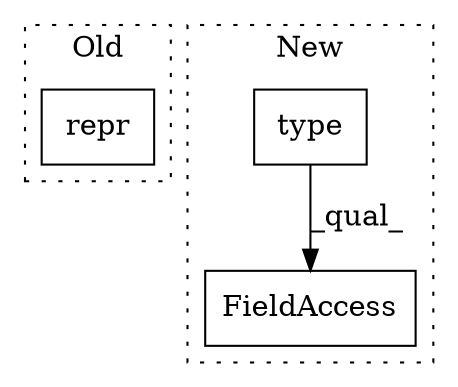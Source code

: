 digraph G {
subgraph cluster0 {
1 [label="repr" a="32" s="1036,1045" l="5,1" shape="box"];
label = "Old";
style="dotted";
}
subgraph cluster1 {
2 [label="type" a="32" s="1299,1308" l="5,1" shape="box"];
3 [label="FieldAccess" a="22" s="1299" l="19" shape="box"];
label = "New";
style="dotted";
}
2 -> 3 [label="_qual_"];
}